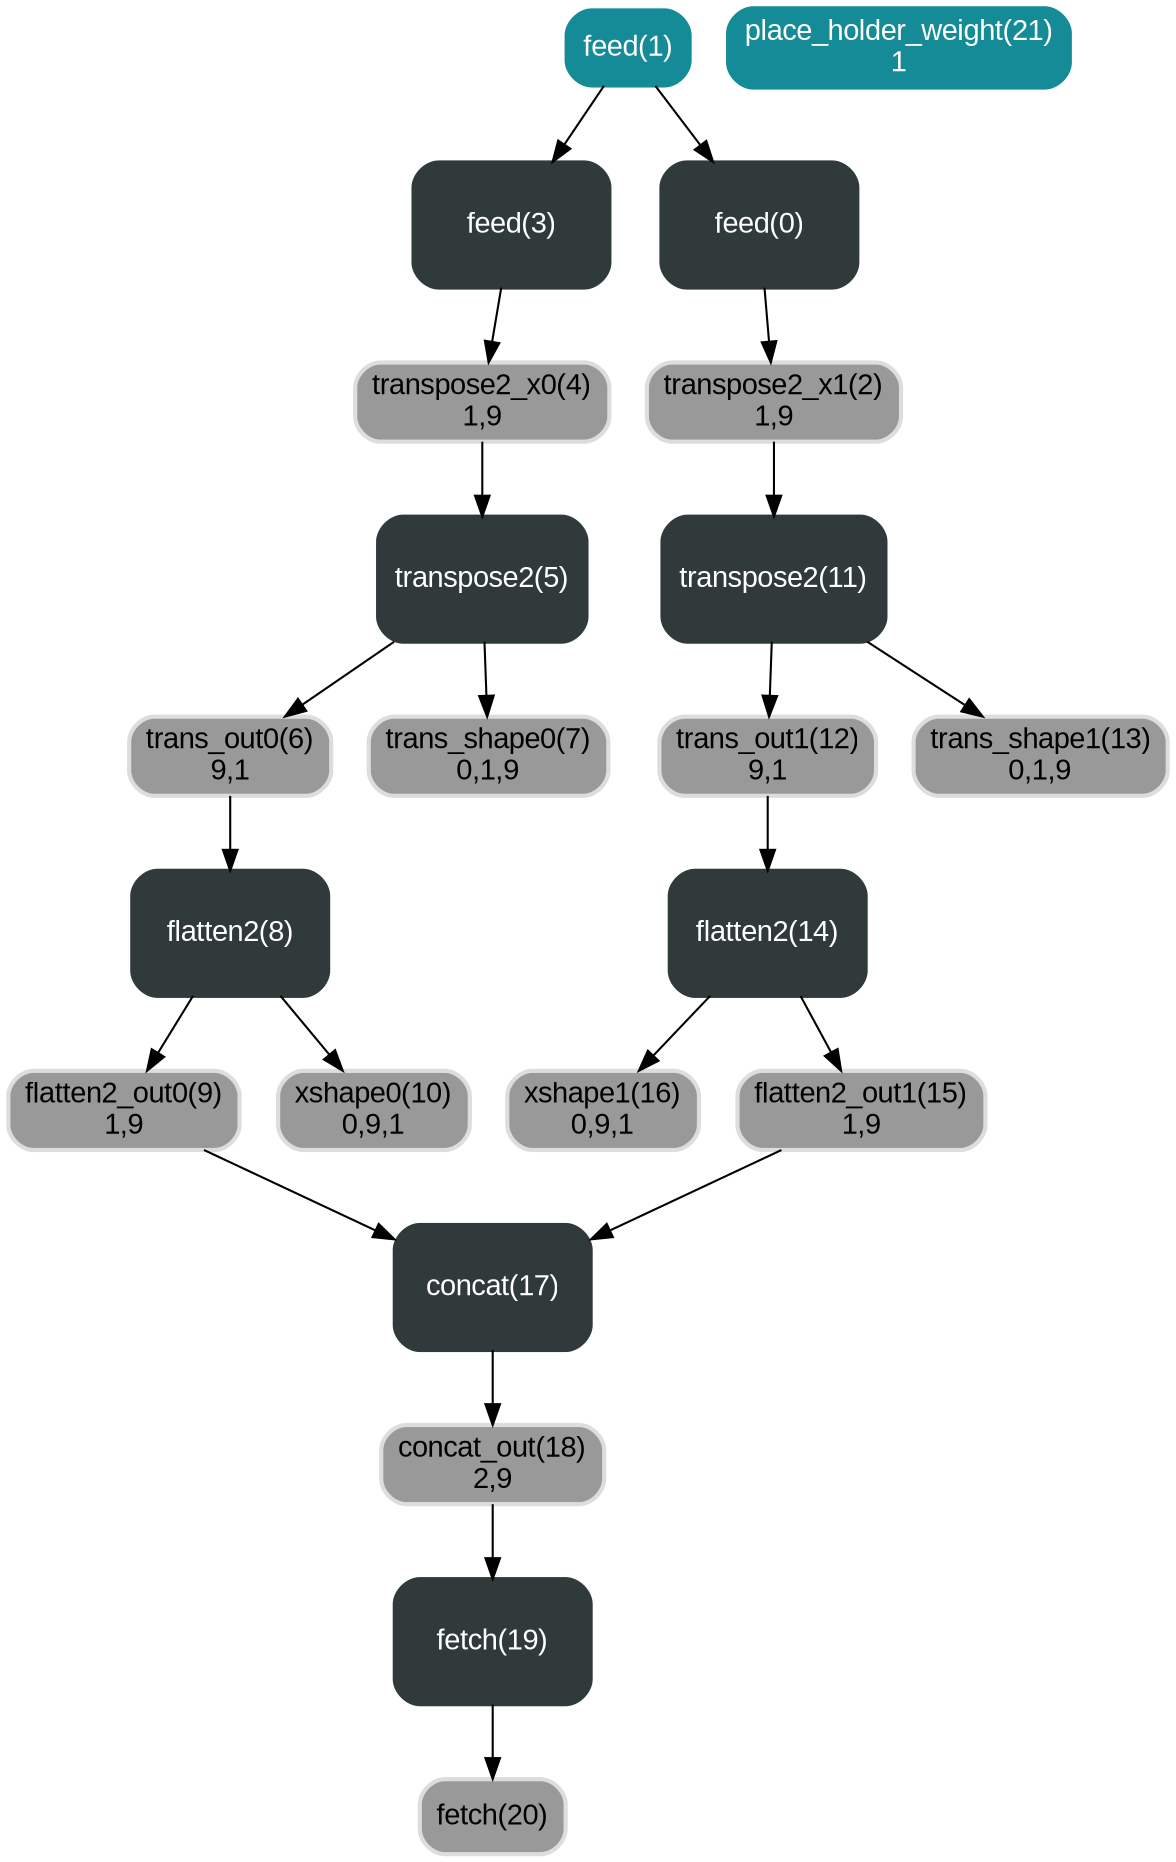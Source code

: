 digraph G {
   node_80841[label="trans_out1(12)
9,1" shape="box" style="rounded,filled,bold" fontname="Arial" fillcolor="#999999" color="#dddddd"]
   node_80840[label="flatten2(14)" style="rounded,filled,bold" shape="box" color="#303A3A" fontcolor="#ffffff" width="1.3" height="0.84" fontname="Arial"]
   node_80837[label="feed(3)" style="rounded,filled,bold" shape="box" color="#303A3A" fontcolor="#ffffff" width="1.3" height="0.84" fontname="Arial"]
   node_80836[label="xshape1(16)
0,9,1" shape="box" style="rounded,filled,bold" fontname="Arial" fillcolor="#999999" color="#dddddd"]
   node_80823[label="transpose2(5)" style="rounded,filled,bold" shape="box" color="#303A3A" fontcolor="#ffffff" width="1.3" height="0.84" fontname="Arial"]
   node_80822[label="trans_shape1(13)
0,1,9" shape="box" style="rounded,filled,bold" fontname="Arial" fillcolor="#999999" color="#dddddd"]
   node_80826[label="feed(0)" style="rounded,filled,bold" shape="box" color="#303A3A" fontcolor="#ffffff" width="1.3" height="0.84" fontname="Arial"]
   node_80839[label="concat_out(18)
2,9" shape="box" style="rounded,filled,bold" fontname="Arial" fillcolor="#999999" color="#dddddd"]
   node_80825[label="transpose2_x1(2)
1,9" shape="box" style="rounded,filled,bold" fontname="Arial" fillcolor="#999999" color="#dddddd"]
   node_80820[label="fetch(20)" shape="box" style="rounded,filled,bold" fontname="Arial" fillcolor="#999999" color="#dddddd"]
   node_80828[label="concat(17)" style="rounded,filled,bold" shape="box" color="#303A3A" fontcolor="#ffffff" width="1.3" height="0.84" fontname="Arial"]
   node_80827[label="flatten2_out0(9)
1,9" shape="box" style="rounded,filled,bold" fontname="Arial" fillcolor="#999999" color="#dddddd"]
   node_80829[label="trans_out0(6)
9,1" shape="box" style="rounded,filled,bold" fontname="Arial" fillcolor="#999999" color="#dddddd"]
   node_80838[label="xshape0(10)
0,9,1" shape="box" style="rounded,filled,bold" fontname="Arial" fillcolor="#999999" color="#dddddd"]
   node_80824[label="transpose2_x0(4)
1,9" shape="box" style="rounded,filled,bold" fontname="Arial" fillcolor="#999999" color="#dddddd"]
   node_80830[label="feed(1)" shape="box" style="rounded,filled,bold" fontname="Arial" color="#148b97" fontcolor="#ffffff"]
   node_80833[label="place_holder_weight(21)
1" shape="box" style="rounded,filled,bold" fontname="Arial" color="#148b97" fontcolor="#ffffff"]
   node_80831[label="trans_shape0(7)
0,1,9" shape="box" style="rounded,filled,bold" fontname="Arial" fillcolor="#999999" color="#dddddd"]
   node_80835[label="flatten2(8)" style="rounded,filled,bold" shape="box" color="#303A3A" fontcolor="#ffffff" width="1.3" height="0.84" fontname="Arial"]
   node_80832[label="transpose2(11)" style="rounded,filled,bold" shape="box" color="#303A3A" fontcolor="#ffffff" width="1.3" height="0.84" fontname="Arial"]
   node_80821[label="fetch(19)" style="rounded,filled,bold" shape="box" color="#303A3A" fontcolor="#ffffff" width="1.3" height="0.84" fontname="Arial"]
   node_80834[label="flatten2_out1(15)
1,9" shape="box" style="rounded,filled,bold" fontname="Arial" fillcolor="#999999" color="#dddddd"]
   node_80821->node_80820
   node_80823->node_80829
   node_80823->node_80831
   node_80824->node_80823
   node_80825->node_80832
   node_80826->node_80825
   node_80827->node_80828
   node_80828->node_80839
   node_80829->node_80835
   node_80830->node_80826
   node_80830->node_80837
   node_80832->node_80841
   node_80832->node_80822
   node_80834->node_80828
   node_80835->node_80827
   node_80835->node_80838
   node_80837->node_80824
   node_80839->node_80821
   node_80840->node_80834
   node_80840->node_80836
   node_80841->node_80840
} // end G
